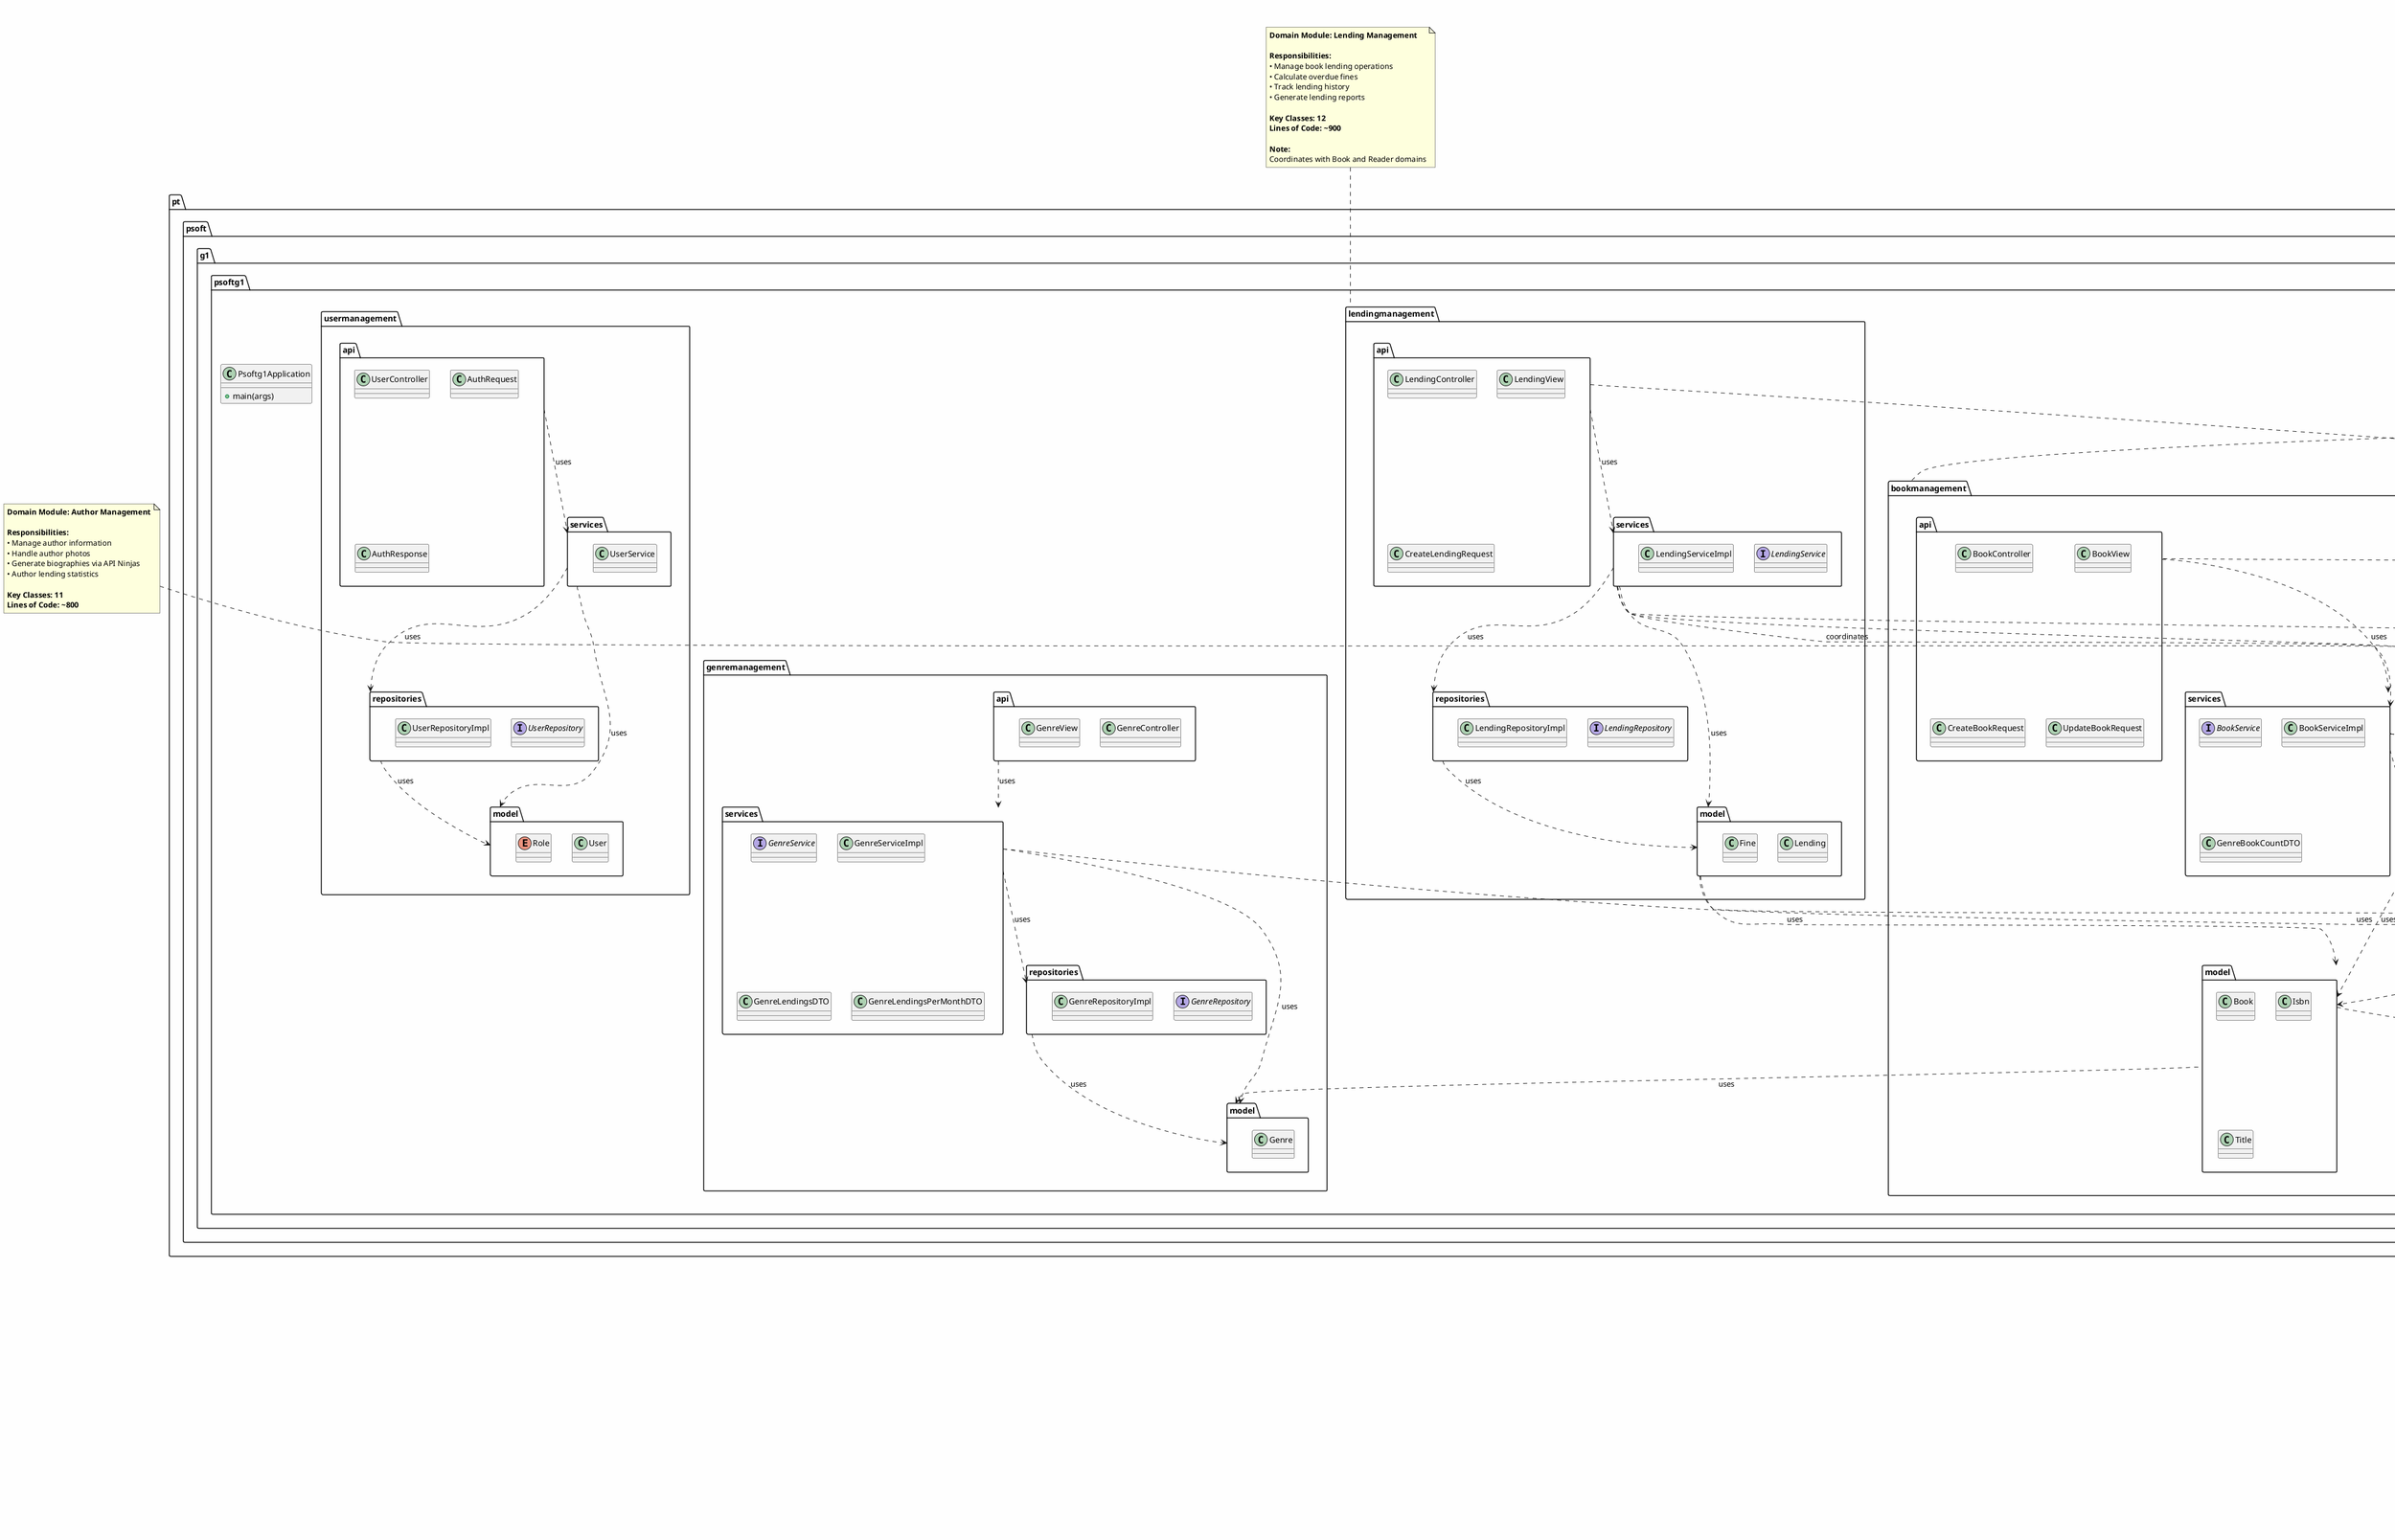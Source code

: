 @startuml Package Structure

skinparam backgroundColor #FEFEFE
skinparam packageStyle folder
skinparam shadowing false
skinparam defaultFontName Arial

title Package Structure - Library Management System

' Root package
package "pt.psoft.g1.psoftg1" {

    ' Domain packages
    package "authormanagement" as author_pkg {
        package "api" as author_api {
            class AuthorController
            class AuthorView
            class CreateAuthorRequest
            class UpdateAuthorRequest
            class AuthorLendingsView
        }
        package "services" as author_svc {
            interface AuthorService
            class AuthorServiceImpl
        }
        package "repositories" as author_repo {
            interface AuthorRepository
            class AuthorRepositoryImpl
        }
        package "model" as author_model {
            class Author
            class Bio
        }
    }

    package "bookmanagement" as book_pkg {
        package "api" as book_api {
            class BookController
            class BookView
            class CreateBookRequest
            class UpdateBookRequest
        }
        package "services" as book_svc {
            interface BookService
            class BookServiceImpl
            class GenreBookCountDTO
        }
        package "repositories" as book_repo {
            interface BookRepository
            class BookRepositoryImpl
        }
        package "model" as book_model {
            class Book
            class Isbn
            class Title
        }
    }

    package "readermanagement" as reader_pkg {
        package "api" as reader_api {
            class ReaderController
            class ReaderView
            class CreateReaderRequest
            class UpdateReaderRequest
        }
        package "services" as reader_svc {
            interface ReaderService
            class ReaderServiceImpl
        }
        package "repositories" as reader_repo {
            interface ReaderRepository
            class ReaderRepositoryImpl
        }
        package "model" as reader_model {
            class ReaderDetails
        }
    }

    package "lendingmanagement" as lending_pkg {
        package "api" as lending_api {
            class LendingController
            class LendingView
            class CreateLendingRequest
        }
        package "services" as lending_svc {
            interface LendingService
            class LendingServiceImpl
        }
        package "repositories" as lending_repo {
            interface LendingRepository
            class LendingRepositoryImpl
        }
        package "model" as lending_model {
            class Lending
            class Fine
        }
    }

    package "genremanagement" as genre_pkg {
        package "api" as genre_api {
            class GenreController
            class GenreView
        }
        package "services" as genre_svc {
            interface GenreService
            class GenreServiceImpl
            class GenreLendingsDTO
            class GenreLendingsPerMonthDTO
        }
        package "repositories" as genre_repo {
            interface GenreRepository
            class GenreRepositoryImpl
        }
        package "model" as genre_model {
            class Genre
        }
    }

    package "usermanagement" as user_pkg {
        package "api" as user_api {
            class UserController
            class AuthRequest
            class AuthResponse
        }
        package "services" as user_svc {
            class UserService
        }
        package "repositories" as user_repo {
            interface UserRepository
            class UserRepositoryImpl
        }
        package "model" as user_model {
            class User
            enum Role
        }
    }

    ' Cross-cutting packages
    package "configuration" as config_pkg {
        class SecurityConfig
        class OpenApiConfig
        class PersoftConfiguration
    }

    package "filemanagement" as file_pkg {
        class FileStorageService
        class FileStorageProperties
        class UploadFileResponse
    }

    package "exceptions" as exc_pkg {
        class NotFoundException
        class ConflictException
        class ErrorMessage
    }

    package "shared" as shared_pkg {
        package "services" as shared_svc {
            class Page
            class EntityNotFoundException
        }
        package "model" as shared_model {
            interface VersionedEntity
        }
    }

    ' Main application class
    class Psoftg1Application {
        +main(args)
    }
}

' Package dependencies
author_api ..> author_svc : uses
author_svc ..> author_repo : uses
author_svc ..> author_model : uses
author_repo ..> author_model : uses

book_api ..> book_svc : uses
book_svc ..> book_repo : uses
book_svc ..> book_model : uses
book_repo ..> book_model : uses

reader_api ..> reader_svc : uses
reader_svc ..> reader_repo : uses
reader_svc ..> reader_model : uses
reader_repo ..> reader_model : uses

lending_api ..> lending_svc : uses
lending_svc ..> lending_repo : uses
lending_svc ..> lending_model : uses
lending_repo ..> lending_model : uses

genre_api ..> genre_svc : uses
genre_svc ..> genre_repo : uses
genre_svc ..> genre_model : uses
genre_repo ..> genre_model : uses

user_api ..> user_svc : uses
user_svc ..> user_repo : uses
user_svc ..> user_model : uses
user_repo ..> user_model : uses

' Cross-domain dependencies
lending_model ..> book_model : uses
lending_model ..> reader_model : uses
book_model ..> genre_model : uses
book_model ..> author_model : uses
lending_svc ..> book_svc : coordinates
lending_svc ..> reader_svc : coordinates

' Cross-cutting dependencies
author_api ..> exc_pkg : throws
book_api ..> exc_pkg : throws
reader_api ..> exc_pkg : throws
lending_api ..> exc_pkg : throws

author_svc ..> file_pkg : uses
book_svc ..> file_pkg : uses

author_svc ..> shared_svc : uses
book_svc ..> shared_svc : uses
reader_svc ..> shared_svc : uses
lending_svc ..> shared_svc : uses
genre_svc ..> shared_svc : uses

note top of author_pkg
  <b>Domain Module: Author Management</b>

  <b>Responsibilities:</b>
  • Manage author information
  • Handle author photos
  • Generate biographies via API Ninjas
  • Author lending statistics

  <b>Key Classes: 11</b>
  <b>Lines of Code: ~800</b>
end note

note top of book_pkg
  <b>Domain Module: Book Management</b>

  <b>Responsibilities:</b>
  • Manage book catalog
  • Handle book photos
  • ISBN validation
  • Co-author management

  <b>Key Classes: 14</b>
  <b>Lines of Code: ~1000</b>
end note

note top of lending_pkg
  <b>Domain Module: Lending Management</b>

  <b>Responsibilities:</b>
  • Manage book lending operations
  • Calculate overdue fines
  • Track lending history
  • Generate lending reports

  <b>Key Classes: 12</b>
  <b>Lines of Code: ~900</b>

  <b>Note:</b>
  Coordinates with Book and Reader domains
end note

note right of config_pkg
  <b>Cross-Cutting: Configuration</b>

  <b>Responsibilities:</b>
  • Security configuration (JWT)
  • OpenAPI/Swagger setup
  • Application settings

  <b>Used by: All modules</b>
end note

note right of exc_pkg
  <b>Cross-Cutting: Exceptions</b>

  <b>Custom Exceptions:</b>
  • NotFoundException (404)
  • ConflictException (409)
  • ErrorMessage (response DTO)

  <b>Used by: All API and Service layers</b>
end note

note right of file_pkg
  <b>Cross-Cutting: File Management</b>

  <b>Responsibilities:</b>
  • Store uploaded files (photos)
  • Load files for download
  • Manage file storage paths

  <b>Used by:</b>
  • Author photos
  • Book cover photos
end note

legend right
  <b>Package Naming Convention:</b>

  pt.psoft.g1.psoftg1.{domain}management.{layer}

  <b>Layers within each domain:</b>
  • <b>api/</b> - Controllers, Views, Requests
  • <b>services/</b> - Business logic, DTOs
  • <b>repositories/</b> - Data access
  • <b>model/</b> - Entities, Value Objects

  <b>Package Organization:</b>
  ✅ <b>Domain-based (vertical slices)</b>
  • High cohesion within domain
  • Low coupling between domains
  • Easy to navigate and understand

  ❌ <b>NOT layer-based (horizontal slices)</b>
  • Would scatter related code
  • Harder to navigate
  • Tighter coupling

  <b>Total Packages: ~30</b>
  <b>Total Classes: ~144</b>
endlegend

@enduml
